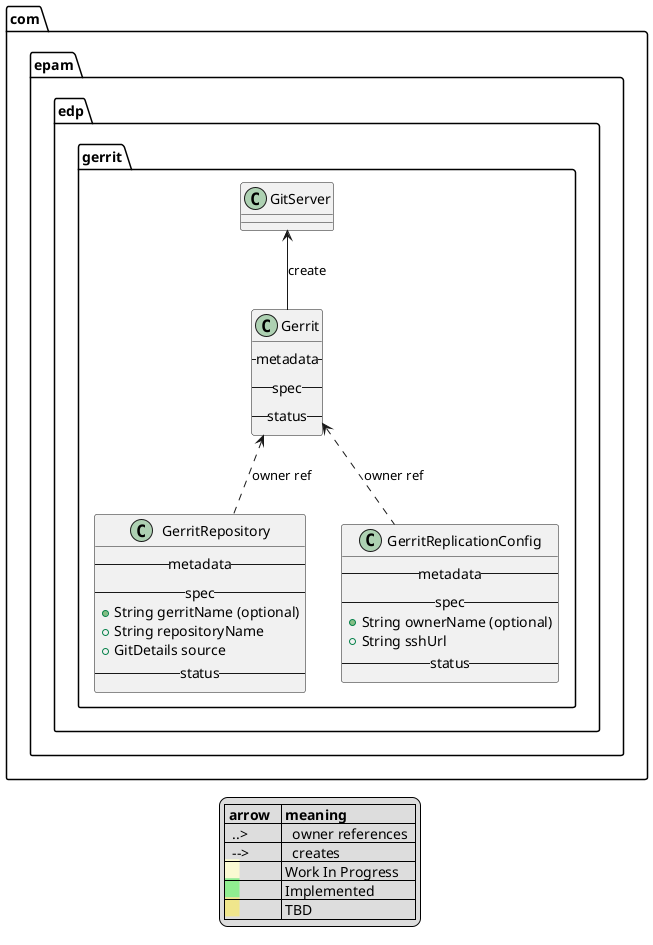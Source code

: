 @startuml

package com.epam.edp.gerrit {
    class Gerrit {
      -- metadata --
      -- spec --
      -- status --
    }
    Gerrit -u-> GitServer :create

    class GerritRepository {
      -- metadata --
      -- spec --
      + String gerritName (optional)
      + String repositoryName
      + GitDetails source
      -- status --
    }
    GerritRepository .u.> Gerrit : owner ref

    class GerritReplicationConfig {
              -- metadata --
              -- spec --
              + String ownerName (optional)
              + String sshUrl
              -- status --
    }
    GerritReplicationConfig .u.> Gerrit : owner ref
}

legend
|= arrow   |= meaning|
|  ..>     |   owner references  |
|  -->     |   creates     |
|<back:LightGoldenRodYellow>    </back>| Work In Progress |
|<back:LightGreen>    </back>| Implemented |
|<back:Khaki>    </back>| TBD |
endlegend

skinparam class {
	backgroundColor<<impl>> LightGoldenRodYellow
	backgroundColor<<wip>> LightGreen
	backgroundColor<<tbd>> Khaki
}
@enduml